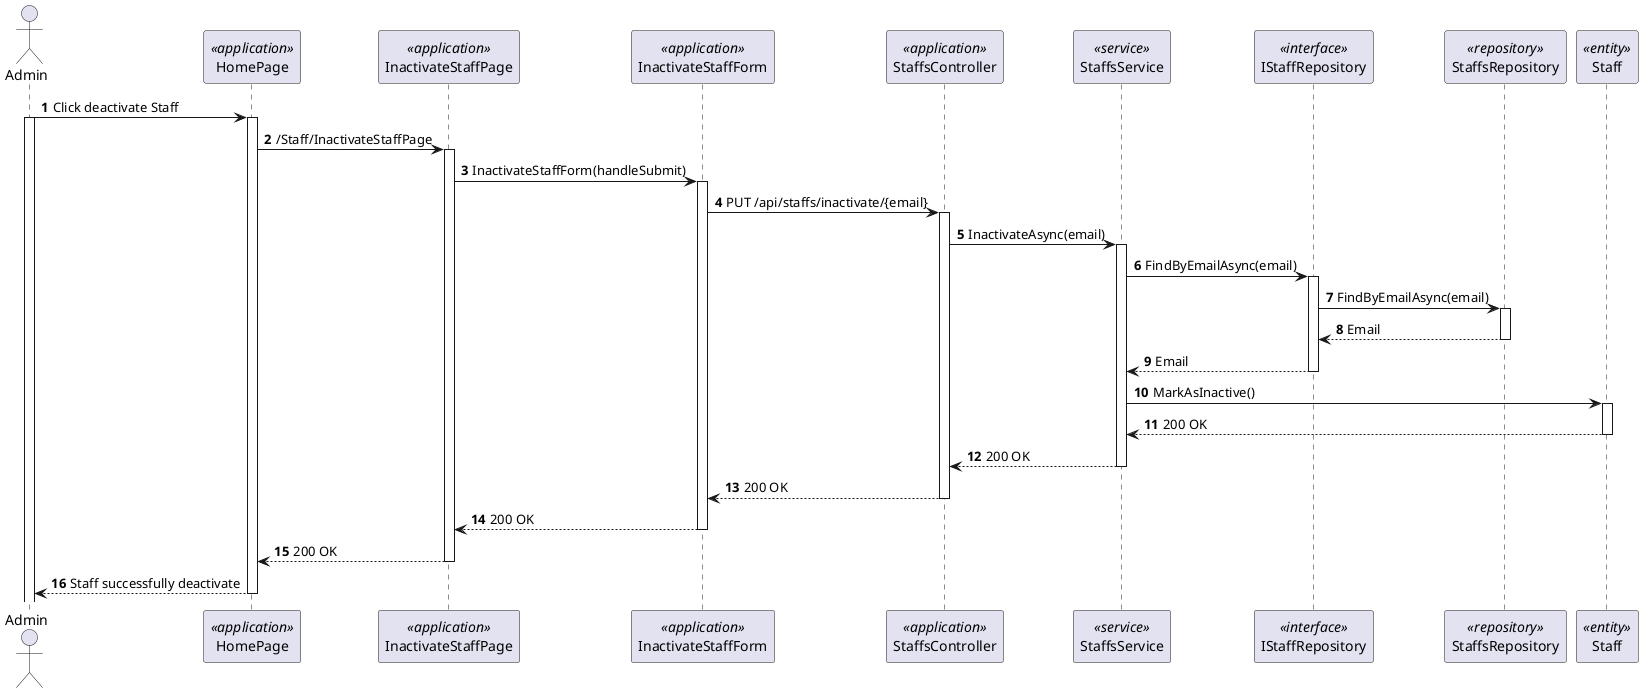 @startuml
'https://plantuml.com/sequence-diagram

autonumber

actor Admin as ad
participant "HomePage" as home <<application>>
participant "InactivateStaffPage" as inactivate <<application>>
participant "InactivateStaffForm" as form <<application>>
participant "StaffsController" as con <<application>>
participant "StaffsService" as ser <<service>>
participant "IStaffRepository" as repo1 <<interface>>
participant "StaffsRepository" as repo <<repository>>
participant "Staff" as staff <<entity>>

ad -> home : Click deactivate Staff
activate ad
activate home
home -> inactivate: /Staff/InactivateStaffPage
activate inactivate
inactivate -> form: InactivateStaffForm(handleSubmit)
activate form
form -> con: PUT /api/staffs/inactivate/{email}
activate con
con -> ser: InactivateAsync(email)
activate ser
ser -> repo1: FindByEmailAsync(email)
activate repo1
repo1 -> repo: FindByEmailAsync(email)
activate repo
repo --> repo1: Email
deactivate repo
repo1 --> ser: Email
deactivate repo1
ser -> staff: MarkAsInactive()
activate staff
staff --> ser: 200 OK
deactivate staff
ser --> con: 200 OK
deactivate ser
con --> form: 200 OK
deactivate con
form --> inactivate: 200 OK
deactivate form
inactivate --> home: 200 OK
deactivate inactivate
home --> ad: Staff successfully deactivate
deactivate home






@enduml